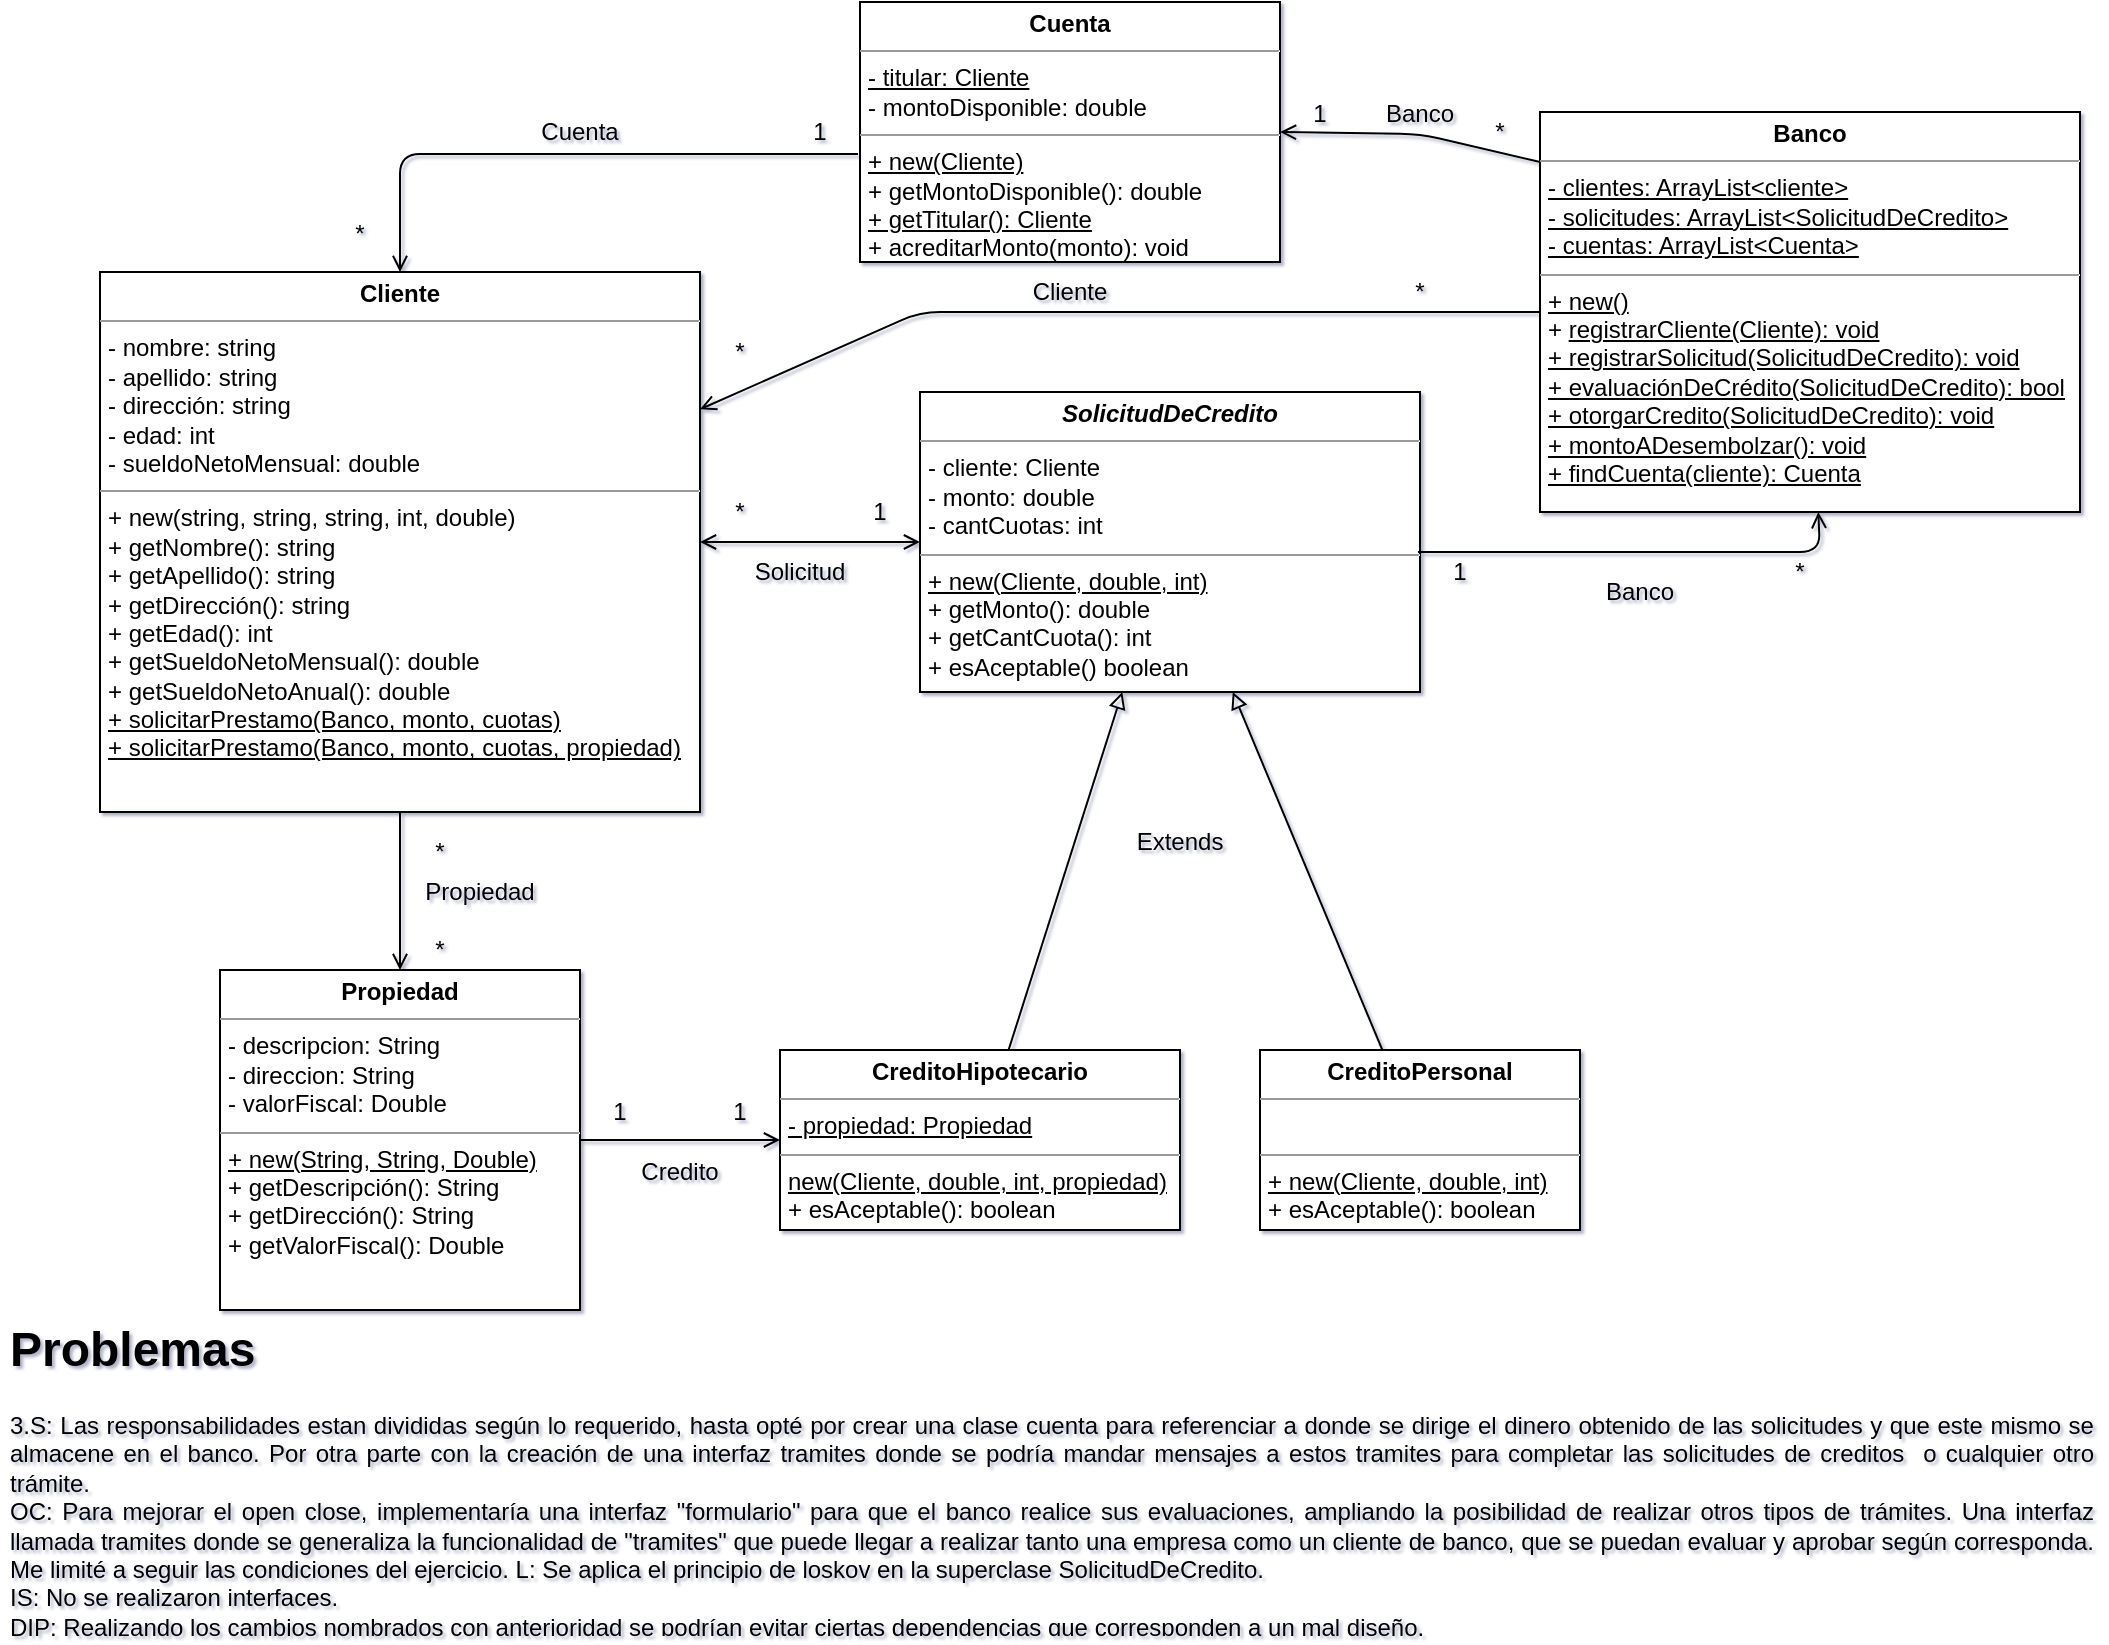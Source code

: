 <mxfile version="13.7.9" type="device"><diagram id="wF7ZS0Zz4u6WUIbvOPUf" name="Página-1"><mxGraphModel dx="1086" dy="765" grid="1" gridSize="10" guides="1" tooltips="1" connect="1" arrows="1" fold="1" page="1" pageScale="1" pageWidth="1169" pageHeight="827" math="0" shadow="1"><root><mxCell id="0"/><mxCell id="1" parent="0"/><mxCell id="46kkf262j8MrXhWz0zok-1" value="&lt;p style=&quot;margin: 0px ; margin-top: 4px ; text-align: center&quot;&gt;&lt;b&gt;Cliente&lt;/b&gt;&lt;/p&gt;&lt;hr size=&quot;1&quot;&gt;&lt;p style=&quot;margin: 0px ; margin-left: 4px&quot;&gt;- nombre: string&lt;/p&gt;&lt;p style=&quot;margin: 0px ; margin-left: 4px&quot;&gt;- apellido: string&lt;br&gt;&lt;/p&gt;&lt;p style=&quot;margin: 0px ; margin-left: 4px&quot;&gt;- dirección: string&lt;/p&gt;&lt;p style=&quot;margin: 0px ; margin-left: 4px&quot;&gt;- edad: int&lt;/p&gt;&lt;p style=&quot;margin: 0px ; margin-left: 4px&quot;&gt;- sueldoNetoMensual: double&lt;/p&gt;&lt;hr size=&quot;1&quot;&gt;&lt;p style=&quot;margin: 0px ; margin-left: 4px&quot;&gt;+ new(string, string, string, int, double)&lt;/p&gt;&lt;p style=&quot;margin: 0px ; margin-left: 4px&quot;&gt;+ getNombre(): string&lt;/p&gt;&lt;p style=&quot;margin: 0px ; margin-left: 4px&quot;&gt;+ getApellido(): string&lt;br&gt;&lt;/p&gt;&lt;p style=&quot;margin: 0px ; margin-left: 4px&quot;&gt;+ getDirección(): string&lt;br&gt;&lt;/p&gt;&lt;p style=&quot;margin: 0px ; margin-left: 4px&quot;&gt;+ getEdad(): int&lt;br&gt;&lt;/p&gt;&lt;p style=&quot;margin: 0px ; margin-left: 4px&quot;&gt;+ getSueldoNetoMensual(): double&lt;/p&gt;&lt;p style=&quot;margin: 0px ; margin-left: 4px&quot;&gt;+ getSueldoNetoAnual(): double&lt;/p&gt;&lt;p style=&quot;margin: 0px ; margin-left: 4px&quot;&gt;&lt;u&gt;+ solicitarPrestamo(Banco, monto, cuotas)&lt;/u&gt;&lt;/p&gt;&lt;p style=&quot;margin: 0px ; margin-left: 4px&quot;&gt;&lt;u&gt;+ solicitarPrestamo(Banco, monto, cuotas, propiedad)&lt;/u&gt;&lt;/p&gt;" style="verticalAlign=top;align=left;overflow=fill;fontSize=12;fontFamily=Helvetica;html=1;" parent="1" vertex="1"><mxGeometry x="100" y="139" width="300" height="270" as="geometry"/></mxCell><mxCell id="46kkf262j8MrXhWz0zok-2" value="&lt;p style=&quot;margin: 0px ; margin-top: 4px ; text-align: center&quot;&gt;&lt;b&gt;Banco&lt;/b&gt;&lt;/p&gt;&lt;hr size=&quot;1&quot;&gt;&lt;p style=&quot;margin: 0px ; margin-left: 4px&quot;&gt;&lt;u&gt;- clientes: ArrayList&amp;lt;cliente&amp;gt;&lt;/u&gt;&lt;/p&gt;&lt;p style=&quot;margin: 0px ; margin-left: 4px&quot;&gt;&lt;u&gt;- solicitudes: ArrayList&amp;lt;SolicitudDeCredito&amp;gt;&lt;/u&gt;&lt;/p&gt;&lt;p style=&quot;margin: 0px ; margin-left: 4px&quot;&gt;&lt;u&gt;- cuentas: ArrayList&amp;lt;Cuenta&amp;gt;&lt;/u&gt;&lt;/p&gt;&lt;hr size=&quot;1&quot;&gt;&lt;p style=&quot;margin: 0px ; margin-left: 4px&quot;&gt;&lt;span&gt;&lt;u&gt;+ new()&lt;/u&gt;&lt;/span&gt;&lt;/p&gt;&lt;p style=&quot;margin: 0px ; margin-left: 4px&quot;&gt;+ &lt;u&gt;registrarCliente(Cliente): void&lt;/u&gt;&lt;/p&gt;&lt;p style=&quot;margin: 0px ; margin-left: 4px&quot;&gt;&lt;span&gt;&lt;u&gt;+ registrarSolicitud(SolicitudDeCredito): void&lt;/u&gt;&lt;/span&gt;&lt;/p&gt;&lt;p style=&quot;margin: 0px ; margin-left: 4px&quot;&gt;&lt;span&gt;&lt;u&gt;+ evaluaciónDeCrédito(SolicitudDeCredito): bool&lt;/u&gt;&lt;/span&gt;&lt;/p&gt;&lt;p style=&quot;margin: 0px ; margin-left: 4px&quot;&gt;&lt;u&gt;+ otorgarCredito(SolicitudDeCredito): void&lt;/u&gt;&lt;/p&gt;&lt;p style=&quot;margin: 0px ; margin-left: 4px&quot;&gt;&lt;u&gt;+ montoADesembolzar(): void&lt;/u&gt;&lt;/p&gt;&lt;p style=&quot;margin: 0px ; margin-left: 4px&quot;&gt;&lt;u&gt;+ findCuenta(cliente): Cuenta&lt;/u&gt;&lt;/p&gt;" style="verticalAlign=top;align=left;overflow=fill;fontSize=12;fontFamily=Helvetica;html=1;" parent="1" vertex="1"><mxGeometry x="820" y="59" width="270" height="200" as="geometry"/></mxCell><mxCell id="czNmKCMchk0Rr0aDTiyW-1" value="&lt;p style=&quot;margin: 0px ; margin-top: 4px ; text-align: center&quot;&gt;&lt;b&gt;&lt;i&gt;SolicitudDeCredito&lt;/i&gt;&lt;/b&gt;&lt;/p&gt;&lt;hr size=&quot;1&quot;&gt;&lt;p style=&quot;margin: 0px ; margin-left: 4px&quot;&gt;- cliente: Cliente&lt;/p&gt;&lt;p style=&quot;margin: 0px ; margin-left: 4px&quot;&gt;- monto: double&lt;/p&gt;&lt;p style=&quot;margin: 0px ; margin-left: 4px&quot;&gt;- cantCuotas: int&lt;/p&gt;&lt;hr size=&quot;1&quot;&gt;&lt;p style=&quot;margin: 0px ; margin-left: 4px&quot;&gt;&lt;u&gt;+ new(Cliente, double, int)&lt;/u&gt;&lt;/p&gt;&lt;p style=&quot;margin: 0px ; margin-left: 4px&quot;&gt;+ getMonto(): double&lt;/p&gt;&lt;p style=&quot;margin: 0px ; margin-left: 4px&quot;&gt;+ getCantCuota(): int&lt;/p&gt;&lt;p style=&quot;margin: 0px ; margin-left: 4px&quot;&gt;+ esAceptable() boolean&lt;/p&gt;" style="verticalAlign=top;align=left;overflow=fill;fontSize=12;fontFamily=Helvetica;html=1;" parent="1" vertex="1"><mxGeometry x="510" y="199" width="250" height="150" as="geometry"/></mxCell><mxCell id="czNmKCMchk0Rr0aDTiyW-2" value="&lt;p style=&quot;margin: 0px ; margin-top: 4px ; text-align: center&quot;&gt;&lt;b&gt;CreditoPersonal&lt;/b&gt;&lt;/p&gt;&lt;hr size=&quot;1&quot;&gt;&lt;p style=&quot;margin: 0px ; margin-left: 4px&quot;&gt;&lt;br&gt;&lt;/p&gt;&lt;hr size=&quot;1&quot;&gt;&lt;p style=&quot;margin: 0px 0px 0px 4px&quot;&gt;&lt;u&gt;+ new(Cliente, double, int)&lt;/u&gt;&lt;/p&gt;&lt;p style=&quot;margin: 0px ; margin-left: 4px&quot;&gt;+ esAceptable(): boolean&lt;/p&gt;" style="verticalAlign=top;align=left;overflow=fill;fontSize=12;fontFamily=Helvetica;html=1;" parent="1" vertex="1"><mxGeometry x="680" y="528" width="160" height="90" as="geometry"/></mxCell><mxCell id="czNmKCMchk0Rr0aDTiyW-3" value="&lt;p style=&quot;margin: 0px ; margin-top: 4px ; text-align: center&quot;&gt;&lt;b&gt;CreditoHipotecario&lt;/b&gt;&lt;/p&gt;&lt;hr size=&quot;1&quot;&gt;&lt;p style=&quot;margin: 0px ; margin-left: 4px&quot;&gt;&lt;u&gt;- propiedad: Propiedad&lt;/u&gt;&lt;/p&gt;&lt;hr size=&quot;1&quot;&gt;&lt;p style=&quot;margin: 0px ; margin-left: 4px&quot;&gt;&lt;u&gt;new(Cliente, double, int, propiedad)&lt;/u&gt;&lt;/p&gt;&lt;p style=&quot;margin: 0px ; margin-left: 4px&quot;&gt;+ esAceptable(): boolean&lt;/p&gt;" style="verticalAlign=top;align=left;overflow=fill;fontSize=12;fontFamily=Helvetica;html=1;" parent="1" vertex="1"><mxGeometry x="440" y="528" width="200" height="90" as="geometry"/></mxCell><mxCell id="czNmKCMchk0Rr0aDTiyW-5" value="&lt;p style=&quot;margin: 0px ; margin-top: 4px ; text-align: center&quot;&gt;&lt;b&gt;Propiedad&lt;/b&gt;&lt;/p&gt;&lt;hr size=&quot;1&quot;&gt;&lt;p style=&quot;margin: 0px ; margin-left: 4px&quot;&gt;- descripcion: String&lt;/p&gt;&lt;p style=&quot;margin: 0px ; margin-left: 4px&quot;&gt;- direccion: String&lt;/p&gt;&lt;p style=&quot;margin: 0px ; margin-left: 4px&quot;&gt;- valorFiscal: Double&lt;/p&gt;&lt;hr size=&quot;1&quot;&gt;&lt;p style=&quot;margin: 0px ; margin-left: 4px&quot;&gt;&lt;u&gt;+ new(String, String, Double)&lt;/u&gt;&lt;/p&gt;&lt;p style=&quot;margin: 0px ; margin-left: 4px&quot;&gt;+ getDescripción(): String&lt;/p&gt;&lt;p style=&quot;margin: 0px ; margin-left: 4px&quot;&gt;+ getDirección(): String&lt;br&gt;&lt;/p&gt;&lt;p style=&quot;margin: 0px ; margin-left: 4px&quot;&gt;+ getValorFiscal(): Double&lt;/p&gt;" style="verticalAlign=top;align=left;overflow=fill;fontSize=12;fontFamily=Helvetica;html=1;" parent="1" vertex="1"><mxGeometry x="160" y="488" width="180" height="170" as="geometry"/></mxCell><mxCell id="czNmKCMchk0Rr0aDTiyW-8" value="" style="endArrow=block;html=1;startArrow=none;startFill=0;endFill=0;" parent="1" source="czNmKCMchk0Rr0aDTiyW-2" target="czNmKCMchk0Rr0aDTiyW-1" edge="1"><mxGeometry width="50" height="50" relative="1" as="geometry"><mxPoint x="360" y="429" as="sourcePoint"/><mxPoint x="410" y="379" as="targetPoint"/></mxGeometry></mxCell><mxCell id="czNmKCMchk0Rr0aDTiyW-9" value="" style="endArrow=block;html=1;startArrow=none;startFill=0;endFill=0;" parent="1" source="czNmKCMchk0Rr0aDTiyW-3" target="czNmKCMchk0Rr0aDTiyW-1" edge="1"><mxGeometry width="50" height="50" relative="1" as="geometry"><mxPoint x="537.143" y="449" as="sourcePoint"/><mxPoint x="571.429" y="359" as="targetPoint"/></mxGeometry></mxCell><mxCell id="czNmKCMchk0Rr0aDTiyW-11" value="1" style="text;html=1;strokeColor=none;fillColor=none;align=center;verticalAlign=middle;whiteSpace=wrap;rounded=0;" parent="1" vertex="1"><mxGeometry x="470" y="249" width="40" height="20" as="geometry"/></mxCell><mxCell id="czNmKCMchk0Rr0aDTiyW-12" value="*" style="text;html=1;strokeColor=none;fillColor=none;align=center;verticalAlign=middle;whiteSpace=wrap;rounded=0;" parent="1" vertex="1"><mxGeometry x="400" y="249" width="40" height="20" as="geometry"/></mxCell><mxCell id="czNmKCMchk0Rr0aDTiyW-15" value="Solicitud" style="text;html=1;strokeColor=none;fillColor=none;align=center;verticalAlign=middle;whiteSpace=wrap;rounded=0;" parent="1" vertex="1"><mxGeometry x="430" y="279" width="40" height="20" as="geometry"/></mxCell><mxCell id="3Fi09tCk3oheMEkMCT7x-3" value="" style="endArrow=open;html=1;endFill=0;" parent="1" source="46kkf262j8MrXhWz0zok-1" target="czNmKCMchk0Rr0aDTiyW-5" edge="1"><mxGeometry width="50" height="50" relative="1" as="geometry"><mxPoint x="630" y="459" as="sourcePoint"/><mxPoint x="680" y="409" as="targetPoint"/></mxGeometry></mxCell><mxCell id="3Fi09tCk3oheMEkMCT7x-4" value="" style="endArrow=open;html=1;endFill=0;" parent="1" source="czNmKCMchk0Rr0aDTiyW-5" target="czNmKCMchk0Rr0aDTiyW-3" edge="1"><mxGeometry width="50" height="50" relative="1" as="geometry"><mxPoint x="260" y="419" as="sourcePoint"/><mxPoint x="260" y="498" as="targetPoint"/></mxGeometry></mxCell><mxCell id="3Fi09tCk3oheMEkMCT7x-5" value="" style="endArrow=open;html=1;endFill=0;startArrow=open;startFill=0;" parent="1" source="46kkf262j8MrXhWz0zok-1" target="czNmKCMchk0Rr0aDTiyW-1" edge="1"><mxGeometry width="50" height="50" relative="1" as="geometry"><mxPoint x="350" y="583" as="sourcePoint"/><mxPoint x="460" y="389" as="targetPoint"/></mxGeometry></mxCell><mxCell id="3Fi09tCk3oheMEkMCT7x-6" value="" style="endArrow=open;html=1;endFill=0;" parent="1" source="46kkf262j8MrXhWz0zok-2" target="46kkf262j8MrXhWz0zok-1" edge="1"><mxGeometry width="50" height="50" relative="1" as="geometry"><mxPoint x="410" y="284" as="sourcePoint"/><mxPoint x="520" y="284" as="targetPoint"/><Array as="points"><mxPoint x="510" y="159"/></Array></mxGeometry></mxCell><mxCell id="3Fi09tCk3oheMEkMCT7x-9" value="*" style="text;html=1;strokeColor=none;fillColor=none;align=center;verticalAlign=middle;whiteSpace=wrap;rounded=0;" parent="1" vertex="1"><mxGeometry x="400" y="169" width="40" height="20" as="geometry"/></mxCell><mxCell id="3Fi09tCk3oheMEkMCT7x-10" value="*" style="text;html=1;strokeColor=none;fillColor=none;align=center;verticalAlign=middle;whiteSpace=wrap;rounded=0;" parent="1" vertex="1"><mxGeometry x="740" y="139" width="40" height="20" as="geometry"/></mxCell><mxCell id="3Fi09tCk3oheMEkMCT7x-11" value="Cliente" style="text;html=1;strokeColor=none;fillColor=none;align=center;verticalAlign=middle;whiteSpace=wrap;rounded=0;" parent="1" vertex="1"><mxGeometry x="565" y="139" width="40" height="20" as="geometry"/></mxCell><mxCell id="3Fi09tCk3oheMEkMCT7x-12" value="*" style="text;html=1;strokeColor=none;fillColor=none;align=center;verticalAlign=middle;whiteSpace=wrap;rounded=0;" parent="1" vertex="1"><mxGeometry x="250" y="419" width="40" height="20" as="geometry"/></mxCell><mxCell id="3Fi09tCk3oheMEkMCT7x-13" value="*" style="text;html=1;strokeColor=none;fillColor=none;align=center;verticalAlign=middle;whiteSpace=wrap;rounded=0;" parent="1" vertex="1"><mxGeometry x="250" y="468" width="40" height="20" as="geometry"/></mxCell><mxCell id="3Fi09tCk3oheMEkMCT7x-14" value="Propiedad" style="text;html=1;strokeColor=none;fillColor=none;align=center;verticalAlign=middle;whiteSpace=wrap;rounded=0;" parent="1" vertex="1"><mxGeometry x="260" y="439" width="60" height="20" as="geometry"/></mxCell><mxCell id="3Fi09tCk3oheMEkMCT7x-15" value="Credito" style="text;html=1;strokeColor=none;fillColor=none;align=center;verticalAlign=middle;whiteSpace=wrap;rounded=0;" parent="1" vertex="1"><mxGeometry x="360" y="579" width="60" height="20" as="geometry"/></mxCell><mxCell id="3Fi09tCk3oheMEkMCT7x-16" value="1" style="text;html=1;strokeColor=none;fillColor=none;align=center;verticalAlign=middle;whiteSpace=wrap;rounded=0;" parent="1" vertex="1"><mxGeometry x="340" y="549" width="40" height="20" as="geometry"/></mxCell><mxCell id="3Fi09tCk3oheMEkMCT7x-17" value="1" style="text;html=1;strokeColor=none;fillColor=none;align=center;verticalAlign=middle;whiteSpace=wrap;rounded=0;" parent="1" vertex="1"><mxGeometry x="400" y="549" width="40" height="20" as="geometry"/></mxCell><mxCell id="3Fi09tCk3oheMEkMCT7x-19" value="" style="endArrow=open;html=1;endFill=0;" parent="1" target="46kkf262j8MrXhWz0zok-2" edge="1"><mxGeometry width="50" height="50" relative="1" as="geometry"><mxPoint x="759" y="279" as="sourcePoint"/><mxPoint x="260" y="498" as="targetPoint"/><Array as="points"><mxPoint x="960" y="279"/></Array></mxGeometry></mxCell><mxCell id="3Fi09tCk3oheMEkMCT7x-20" value="*" style="text;html=1;strokeColor=none;fillColor=none;align=center;verticalAlign=middle;whiteSpace=wrap;rounded=0;" parent="1" vertex="1"><mxGeometry x="930" y="279" width="40" height="20" as="geometry"/></mxCell><mxCell id="3Fi09tCk3oheMEkMCT7x-21" value="1" style="text;html=1;strokeColor=none;fillColor=none;align=center;verticalAlign=middle;whiteSpace=wrap;rounded=0;" parent="1" vertex="1"><mxGeometry x="760" y="279" width="40" height="20" as="geometry"/></mxCell><mxCell id="3Fi09tCk3oheMEkMCT7x-22" value="Banco" style="text;html=1;strokeColor=none;fillColor=none;align=center;verticalAlign=middle;whiteSpace=wrap;rounded=0;" parent="1" vertex="1"><mxGeometry x="850" y="289" width="40" height="20" as="geometry"/></mxCell><mxCell id="3Fi09tCk3oheMEkMCT7x-23" value="&lt;h1 style=&quot;text-align: justify&quot;&gt;Problemas&lt;/h1&gt;&lt;p&gt;&lt;/p&gt;&lt;div style=&quot;text-align: justify&quot;&gt;&lt;span&gt;3.&lt;/span&gt;&lt;span&gt;S: Las responsabilidades estan divididas según lo requerido, hasta opté por crear una clase cuenta para referenciar a donde se dirige el dinero obtenido de las solicitudes y que este mismo se almacene en el banco. Por otra parte con la creación de una interfaz tramites donde se podría mandar mensajes a estos tramites para completar las solicitudes de creditos&amp;nbsp; o cualquier otro trámite.&lt;/span&gt;&lt;/div&gt;&lt;div style=&quot;text-align: justify&quot;&gt;&lt;span&gt;OC: Para mejorar el open close, implementaría una interfaz &quot;formulario&quot; para que el banco realice sus evaluaciones, ampliando la posibilidad de realizar otros tipos de trámites. Una interfaz llamada tramites donde se generaliza la funcionalidad de &quot;tramites&quot; que puede llegar a realizar tanto una empresa como un cliente de banco, que se puedan evaluar y aprobar según corresponda. Me limité a seguir las condiciones del ejercicio. L: Se aplica el principio de loskov en la superclase SolicitudDeCredito.&amp;nbsp;&lt;/span&gt;&lt;/div&gt;&lt;div style=&quot;text-align: justify&quot;&gt;&lt;span&gt;IS: No se realizaron interfaces.&amp;nbsp;&lt;/span&gt;&lt;/div&gt;&lt;div style=&quot;text-align: justify&quot;&gt;&lt;span&gt;DIP: Realizando los cambios nombrados con anterioridad se podrían evitar ciertas dependencias que corresponden a un mal diseño.&lt;/span&gt;&lt;/div&gt;&lt;p&gt;&lt;/p&gt;" style="text;html=1;strokeColor=none;fillColor=none;spacing=5;spacingTop=-20;whiteSpace=wrap;overflow=hidden;rounded=0;" parent="1" vertex="1"><mxGeometry x="50" y="658" width="1050" height="163" as="geometry"/></mxCell><mxCell id="3Fi09tCk3oheMEkMCT7x-24" value="&lt;p style=&quot;margin: 0px ; margin-top: 4px ; text-align: center&quot;&gt;&lt;b&gt;Cuenta&lt;/b&gt;&lt;/p&gt;&lt;hr size=&quot;1&quot;&gt;&lt;p style=&quot;margin: 0px ; margin-left: 4px&quot;&gt;&lt;u&gt;- titular: Cliente&lt;/u&gt;&lt;/p&gt;&lt;p style=&quot;margin: 0px ; margin-left: 4px&quot;&gt;- montoDisponible: double&lt;/p&gt;&lt;hr size=&quot;1&quot;&gt;&lt;p style=&quot;margin: 0px ; margin-left: 4px&quot;&gt;&lt;u&gt;+ new(Cliente)&lt;/u&gt;&lt;/p&gt;&lt;p style=&quot;margin: 0px ; margin-left: 4px&quot;&gt;+ getMontoDisponible(): double&lt;/p&gt;&lt;p style=&quot;margin: 0px ; margin-left: 4px&quot;&gt;&lt;u&gt;+ getTitular(): Cliente&lt;/u&gt;&lt;/p&gt;&lt;p style=&quot;margin: 0px ; margin-left: 4px&quot;&gt;+ acreditarMonto(monto): void&lt;/p&gt;&lt;p style=&quot;margin: 0px ; margin-left: 4px&quot;&gt;&lt;br&gt;&lt;/p&gt;" style="verticalAlign=top;align=left;overflow=fill;fontSize=12;fontFamily=Helvetica;html=1;" parent="1" vertex="1"><mxGeometry x="480" y="4" width="210" height="130" as="geometry"/></mxCell><mxCell id="3Fi09tCk3oheMEkMCT7x-25" value="" style="endArrow=open;html=1;endFill=0;exitX=0;exitY=0.125;exitDx=0;exitDy=0;exitPerimeter=0;entryX=1;entryY=0.5;entryDx=0;entryDy=0;" parent="1" source="46kkf262j8MrXhWz0zok-2" target="3Fi09tCk3oheMEkMCT7x-24" edge="1"><mxGeometry width="50" height="50" relative="1" as="geometry"><mxPoint x="830" y="169" as="sourcePoint"/><mxPoint x="410" y="217.654" as="targetPoint"/><Array as="points"><mxPoint x="760" y="70"/></Array></mxGeometry></mxCell><mxCell id="3Fi09tCk3oheMEkMCT7x-26" value="" style="endArrow=open;html=1;endFill=0;entryX=0.5;entryY=0;entryDx=0;entryDy=0;" parent="1" target="46kkf262j8MrXhWz0zok-1" edge="1"><mxGeometry width="50" height="50" relative="1" as="geometry"><mxPoint x="479" y="80" as="sourcePoint"/><mxPoint x="280" y="45" as="targetPoint"/><Array as="points"><mxPoint x="250" y="80"/></Array></mxGeometry></mxCell><mxCell id="3Fi09tCk3oheMEkMCT7x-27" value="*" style="text;html=1;strokeColor=none;fillColor=none;align=center;verticalAlign=middle;whiteSpace=wrap;rounded=0;" parent="1" vertex="1"><mxGeometry x="210" y="110" width="40" height="20" as="geometry"/></mxCell><mxCell id="3Fi09tCk3oheMEkMCT7x-28" value="*" style="text;html=1;strokeColor=none;fillColor=none;align=center;verticalAlign=middle;whiteSpace=wrap;rounded=0;" parent="1" vertex="1"><mxGeometry x="780" y="59" width="40" height="20" as="geometry"/></mxCell><mxCell id="3Fi09tCk3oheMEkMCT7x-29" value="1" style="text;html=1;strokeColor=none;fillColor=none;align=center;verticalAlign=middle;whiteSpace=wrap;rounded=0;" parent="1" vertex="1"><mxGeometry x="690" y="50" width="40" height="20" as="geometry"/></mxCell><mxCell id="3Fi09tCk3oheMEkMCT7x-30" value="1" style="text;html=1;strokeColor=none;fillColor=none;align=center;verticalAlign=middle;whiteSpace=wrap;rounded=0;" parent="1" vertex="1"><mxGeometry x="440" y="59" width="40" height="20" as="geometry"/></mxCell><mxCell id="3Fi09tCk3oheMEkMCT7x-31" value="Cuenta" style="text;html=1;strokeColor=none;fillColor=none;align=center;verticalAlign=middle;whiteSpace=wrap;rounded=0;" parent="1" vertex="1"><mxGeometry x="320" y="59" width="40" height="20" as="geometry"/></mxCell><mxCell id="3Fi09tCk3oheMEkMCT7x-32" value="Banco" style="text;html=1;strokeColor=none;fillColor=none;align=center;verticalAlign=middle;whiteSpace=wrap;rounded=0;" parent="1" vertex="1"><mxGeometry x="740" y="50" width="40" height="20" as="geometry"/></mxCell><mxCell id="ORFg1CpVm9a32QHmxxHe-1" value="Extends" style="text;html=1;strokeColor=none;fillColor=none;align=center;verticalAlign=middle;whiteSpace=wrap;rounded=0;" parent="1" vertex="1"><mxGeometry x="620" y="414" width="40" height="20" as="geometry"/></mxCell></root></mxGraphModel></diagram></mxfile>